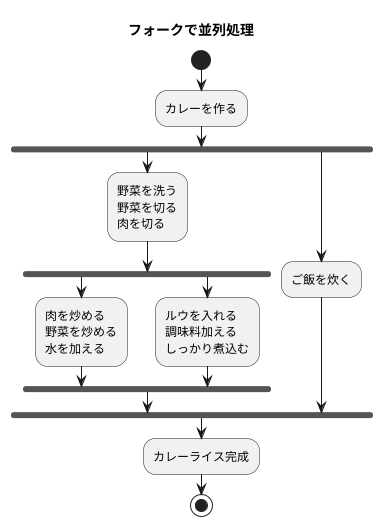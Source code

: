 @startuml 並列処理
title フォークで並列処理
start
:カレーを作る;
fork
:野菜を洗う
野菜を切る
肉を切る;
fork
:肉を炒める
野菜を炒める
水を加える;
fork again
:ルウを入れる
調味料加える
しっかり煮込む;
end fork
fork again
:ご飯を炊く;
end fork
:カレーライス完成;
stop
@enduml